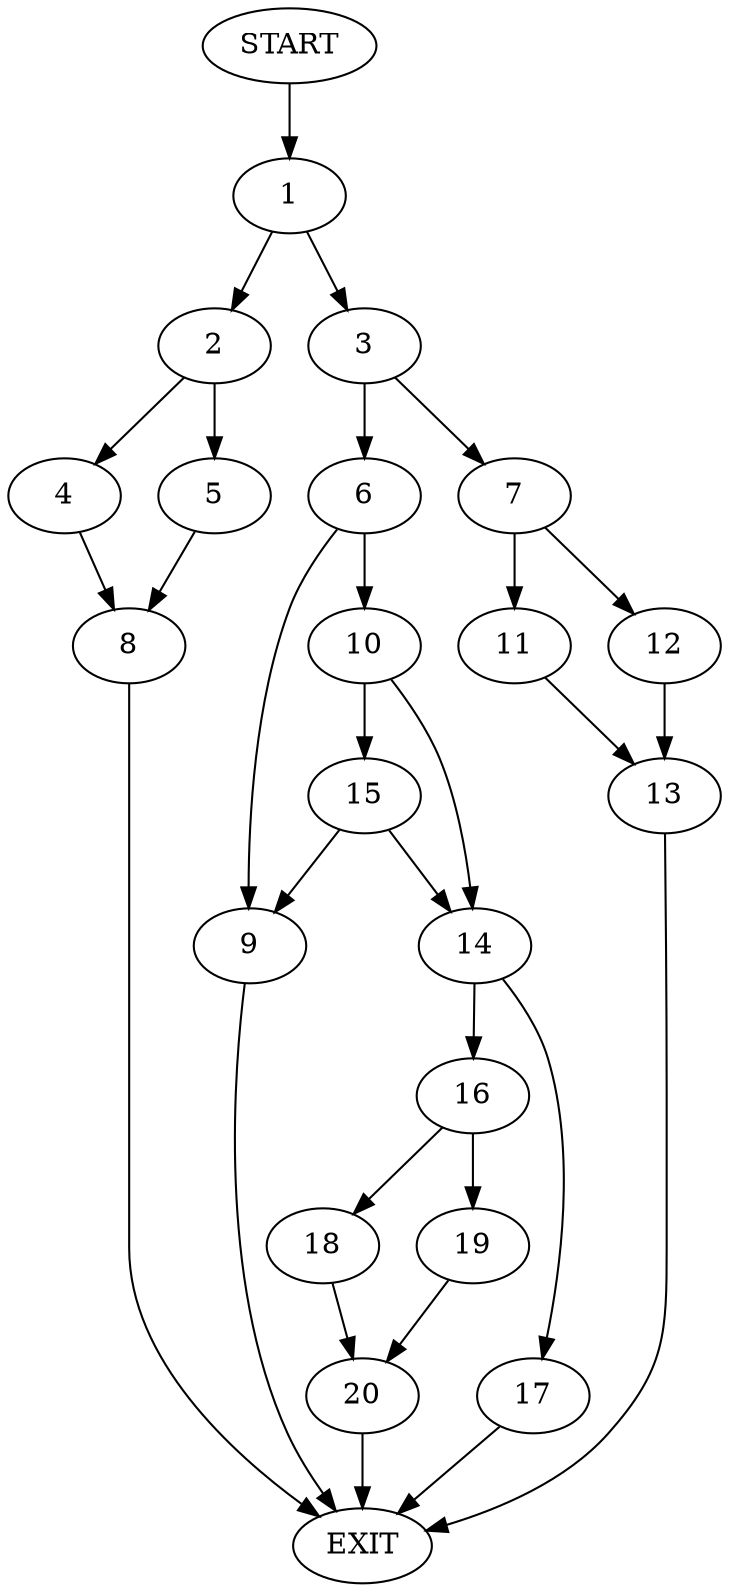 digraph {
0 [label="START"]
21 [label="EXIT"]
0 -> 1
1 -> 2
1 -> 3
2 -> 4
2 -> 5
3 -> 6
3 -> 7
4 -> 8
5 -> 8
8 -> 21
6 -> 9
6 -> 10
7 -> 11
7 -> 12
11 -> 13
12 -> 13
13 -> 21
9 -> 21
10 -> 14
10 -> 15
15 -> 9
15 -> 14
14 -> 16
14 -> 17
17 -> 21
16 -> 18
16 -> 19
18 -> 20
19 -> 20
20 -> 21
}
